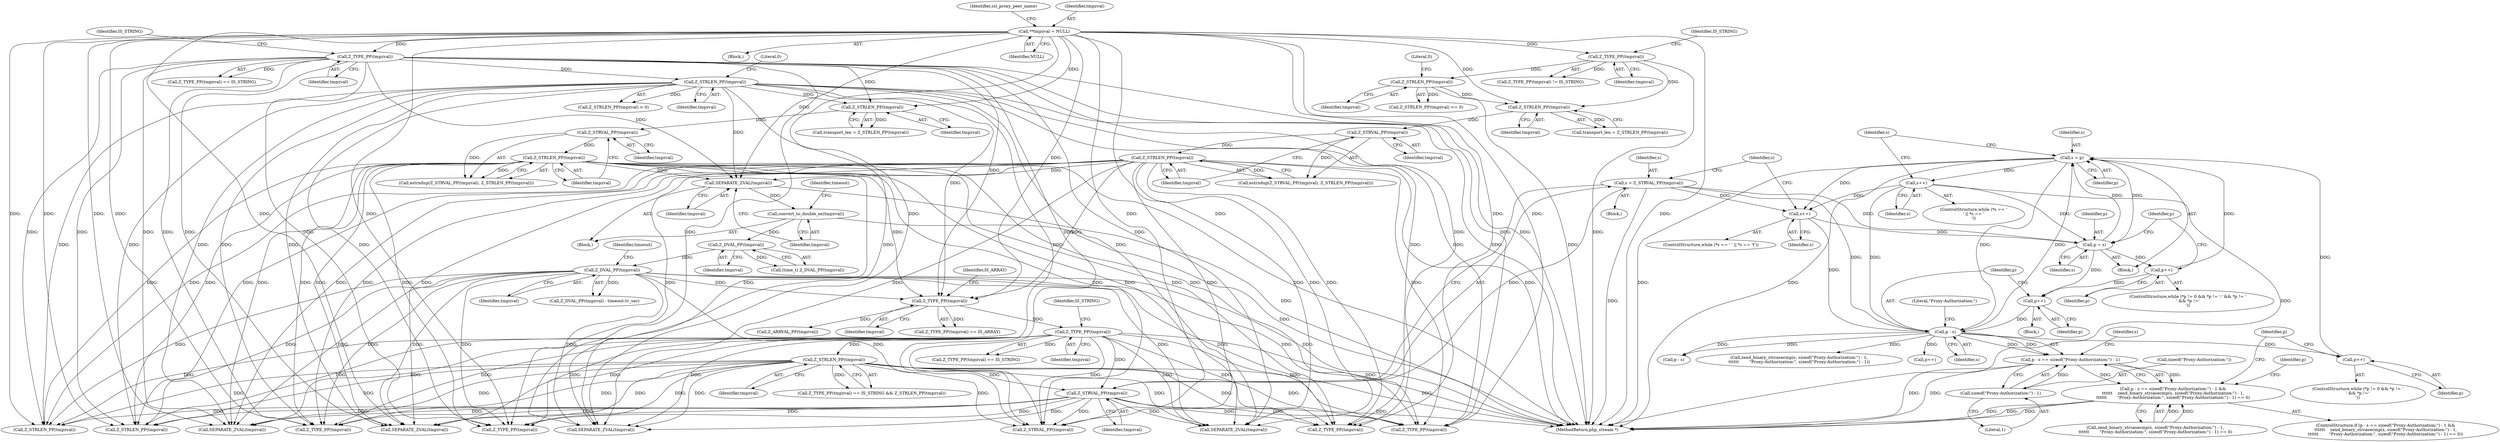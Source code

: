 digraph "0_php-src_523f230c831d7b33353203fa34aee4e92ac12bba@API" {
"1000923" [label="(Call,p - s == sizeof(\"Proxy-Authorization:\") - 1)"];
"1000924" [label="(Call,p - s)"];
"1000919" [label="(Call,p++)"];
"1000911" [label="(Call,p++)"];
"1000888" [label="(Call,p = s)"];
"1000997" [label="(Call,s = p)"];
"1000995" [label="(Call,p++)"];
"1000870" [label="(Call,s = Z_STRVAL_PP(tmpzval))"];
"1000872" [label="(Call,Z_STRVAL_PP(tmpzval))"];
"1000864" [label="(Call,Z_TYPE_PP(tmpzval))"];
"1000676" [label="(Call,Z_TYPE_PP(tmpzval))"];
"1000459" [label="(Call,Z_TYPE_PP(tmpzval))"];
"1000192" [label="(Call,**tmpzval = NULL)"];
"1000383" [label="(Call,Z_STRLEN_PP(tmpzval))"];
"1000381" [label="(Call,Z_STRVAL_PP(tmpzval))"];
"1000376" [label="(Call,Z_STRLEN_PP(tmpzval))"];
"1000348" [label="(Call,Z_TYPE_PP(tmpzval))"];
"1000352" [label="(Call,Z_STRLEN_PP(tmpzval))"];
"1000479" [label="(Call,Z_STRLEN_PP(tmpzval))"];
"1000477" [label="(Call,Z_STRVAL_PP(tmpzval))"];
"1000472" [label="(Call,Z_STRLEN_PP(tmpzval))"];
"1000463" [label="(Call,Z_STRLEN_PP(tmpzval))"];
"1000536" [label="(Call,Z_DVAL_PP(tmpzval))"];
"1000526" [label="(Call,Z_DVAL_PP(tmpzval))"];
"1000518" [label="(Call,convert_to_double_ex(tmpzval))"];
"1000516" [label="(Call,SEPARATE_ZVAL(tmpzval))"];
"1000867" [label="(Call,Z_STRLEN_PP(tmpzval))"];
"1000886" [label="(Call,s++)"];
"1001010" [label="(Call,s++)"];
"1000927" [label="(Call,sizeof(\"Proxy-Authorization:\") - 1)"];
"1000922" [label="(Call,p - s == sizeof(\"Proxy-Authorization:\") - 1 &&\n\t\t\t\t\t\t    zend_binary_strcasecmp(s, sizeof(\"Proxy-Authorization:\") - 1,\n\t\t\t\t\t\t        \"Proxy-Authorization:\", sizeof(\"Proxy-Authorization:\") - 1) == 0)"];
"1000919" [label="(Call,p++)"];
"1000349" [label="(Identifier,tmpzval)"];
"1000464" [label="(Identifier,tmpzval)"];
"1000462" [label="(Call,Z_STRLEN_PP(tmpzval) > 0)"];
"1000862" [label="(Call,Z_TYPE_PP(tmpzval) == IS_STRING && Z_STRLEN_PP(tmpzval))"];
"1000930" [label="(Literal,1)"];
"1000866" [label="(Identifier,IS_STRING)"];
"1000522" [label="(Identifier,timeout)"];
"1000381" [label="(Call,Z_STRVAL_PP(tmpzval))"];
"1000380" [label="(Call,estrndup(Z_STRVAL_PP(tmpzval), Z_STRLEN_PP(tmpzval)))"];
"1000479" [label="(Call,Z_STRLEN_PP(tmpzval))"];
"1000920" [label="(Identifier,p)"];
"1000460" [label="(Identifier,tmpzval)"];
"1002845" [label="(Call,SEPARATE_ZVAL(tmpzval))"];
"1000678" [label="(Identifier,IS_ARRAY)"];
"1000461" [label="(Identifier,IS_STRING)"];
"1000470" [label="(Call,transport_len = Z_STRLEN_PP(tmpzval))"];
"1000867" [label="(Call,Z_STRLEN_PP(tmpzval))"];
"1000537" [label="(Identifier,tmpzval)"];
"1000463" [label="(Call,Z_STRLEN_PP(tmpzval))"];
"1002264" [label="(Call,Z_TYPE_PP(tmpzval))"];
"1000873" [label="(Identifier,tmpzval)"];
"1000887" [label="(Identifier,s)"];
"1000675" [label="(Call,Z_TYPE_PP(tmpzval) == IS_ARRAY)"];
"1000352" [label="(Call,Z_STRLEN_PP(tmpzval))"];
"1002337" [label="(Call,Z_STRLEN_PP(tmpzval))"];
"1000924" [label="(Call,p - s)"];
"1000922" [label="(Call,p - s == sizeof(\"Proxy-Authorization:\") - 1 &&\n\t\t\t\t\t\t    zend_binary_strcasecmp(s, sizeof(\"Proxy-Authorization:\") - 1,\n\t\t\t\t\t\t        \"Proxy-Authorization:\", sizeof(\"Proxy-Authorization:\") - 1) == 0)"];
"1000923" [label="(Call,p - s == sizeof(\"Proxy-Authorization:\") - 1)"];
"1000929" [label="(Literal,\"Proxy-Authorization:\")"];
"1000473" [label="(Identifier,tmpzval)"];
"1001166" [label="(Call,Z_TYPE_PP(tmpzval))"];
"1000911" [label="(Call,p++)"];
"1000890" [label="(Identifier,s)"];
"1000458" [label="(Call,Z_TYPE_PP(tmpzval) == IS_STRING)"];
"1000527" [label="(Identifier,tmpzval)"];
"1002278" [label="(Call,Z_STRLEN_PP(tmpzval))"];
"1000161" [label="(Block,)"];
"1001011" [label="(Identifier,s)"];
"1000918" [label="(Block,)"];
"1000876" [label="(ControlStructure,while (*s == ' ' || *s == '\t'))"];
"1000477" [label="(Call,Z_STRVAL_PP(tmpzval))"];
"1001241" [label="(Call,SEPARATE_ZVAL(tmpzval))"];
"1000966" [label="(Call,p - s)"];
"1000872" [label="(Call,Z_STRVAL_PP(tmpzval))"];
"1000925" [label="(Identifier,p)"];
"1000869" [label="(Block,)"];
"1000863" [label="(Call,Z_TYPE_PP(tmpzval) == IS_STRING)"];
"1000383" [label="(Call,Z_STRLEN_PP(tmpzval))"];
"1000933" [label="(Identifier,s)"];
"1000192" [label="(Call,**tmpzval = NULL)"];
"1000889" [label="(Identifier,p)"];
"1000351" [label="(Call,Z_STRLEN_PP(tmpzval) <= 0)"];
"1000926" [label="(Identifier,s)"];
"1002743" [label="(Call,SEPARATE_ZVAL(tmpzval))"];
"1000677" [label="(Identifier,tmpzval)"];
"1000348" [label="(Call,Z_TYPE_PP(tmpzval))"];
"1000870" [label="(Call,s = Z_STRVAL_PP(tmpzval))"];
"1000891" [label="(ControlStructure,while (*p != 0 && *p != ':' && *p != '\r' && *p !='\n'))"];
"1001399" [label="(Call,Z_TYPE_PP(tmpzval))"];
"1000998" [label="(Identifier,s)"];
"1000517" [label="(Identifier,tmpzval)"];
"1001004" [label="(Identifier,s)"];
"1000880" [label="(Identifier,s)"];
"1000535" [label="(Call,Z_DVAL_PP(tmpzval) - timeout.tv_sec)"];
"1000949" [label="(Identifier,p)"];
"1000995" [label="(Call,p++)"];
"1000480" [label="(Identifier,tmpzval)"];
"1000875" [label="(Block,)"];
"1000536" [label="(Call,Z_DVAL_PP(tmpzval))"];
"1000984" [label="(Identifier,p)"];
"1002317" [label="(Call,Z_TYPE_PP(tmpzval))"];
"1000465" [label="(Literal,0)"];
"1000354" [label="(Literal,0)"];
"1000376" [label="(Call,Z_STRLEN_PP(tmpzval))"];
"1000888" [label="(Call,p = s)"];
"1000996" [label="(Identifier,p)"];
"1000539" [label="(Identifier,timeout)"];
"1000931" [label="(Call,zend_binary_strcasecmp(s, sizeof(\"Proxy-Authorization:\") - 1,\n\t\t\t\t\t\t        \"Proxy-Authorization:\", sizeof(\"Proxy-Authorization:\") - 1) == 0)"];
"1000999" [label="(Identifier,p)"];
"1000476" [label="(Call,estrndup(Z_STRVAL_PP(tmpzval), Z_STRLEN_PP(tmpzval)))"];
"1000864" [label="(Call,Z_TYPE_PP(tmpzval))"];
"1000347" [label="(Call,Z_TYPE_PP(tmpzval) != IS_STRING)"];
"1000932" [label="(Call,zend_binary_strcasecmp(s, sizeof(\"Proxy-Authorization:\") - 1,\n\t\t\t\t\t\t        \"Proxy-Authorization:\", sizeof(\"Proxy-Authorization:\") - 1))"];
"1000516" [label="(Call,SEPARATE_ZVAL(tmpzval))"];
"1000524" [label="(Call,(time_t) Z_DVAL_PP(tmpzval))"];
"1000997" [label="(Call,s = p)"];
"1000886" [label="(Call,s++)"];
"1000865" [label="(Identifier,tmpzval)"];
"1000912" [label="(Identifier,p)"];
"1000384" [label="(Identifier,tmpzval)"];
"1000515" [label="(Block,)"];
"1000519" [label="(Identifier,tmpzval)"];
"1000197" [label="(Identifier,ssl_proxy_peer_name)"];
"1000382" [label="(Identifier,tmpzval)"];
"1000374" [label="(Call,transport_len = Z_STRLEN_PP(tmpzval))"];
"1000960" [label="(Call,p++)"];
"1000526" [label="(Call,Z_DVAL_PP(tmpzval))"];
"1000194" [label="(Identifier,NULL)"];
"1000478" [label="(Identifier,tmpzval)"];
"1000868" [label="(Identifier,tmpzval)"];
"1000518" [label="(Call,convert_to_double_ex(tmpzval))"];
"1003233" [label="(MethodReturn,php_stream *)"];
"1000871" [label="(Identifier,s)"];
"1000353" [label="(Identifier,tmpzval)"];
"1000472" [label="(Call,Z_STRLEN_PP(tmpzval))"];
"1000895" [label="(Identifier,p)"];
"1000927" [label="(Call,sizeof(\"Proxy-Authorization:\") - 1)"];
"1000377" [label="(Identifier,tmpzval)"];
"1000676" [label="(Call,Z_TYPE_PP(tmpzval))"];
"1001000" [label="(ControlStructure,while (*s == '\r' || *s == '\n'))"];
"1000350" [label="(Identifier,IS_STRING)"];
"1001143" [label="(Call,SEPARATE_ZVAL(tmpzval))"];
"1000921" [label="(ControlStructure,if (p - s == sizeof(\"Proxy-Authorization:\") - 1 &&\n\t\t\t\t\t\t    zend_binary_strcasecmp(s, sizeof(\"Proxy-Authorization:\") - 1,\n\t\t\t\t\t\t        \"Proxy-Authorization:\", sizeof(\"Proxy-Authorization:\") - 1) == 0))"];
"1000928" [label="(Call,sizeof(\"Proxy-Authorization:\"))"];
"1001010" [label="(Call,s++)"];
"1000459" [label="(Call,Z_TYPE_PP(tmpzval))"];
"1000193" [label="(Identifier,tmpzval)"];
"1000980" [label="(ControlStructure,while (*p != 0 && *p != '\r' && *p !='\n'))"];
"1000687" [label="(Call,Z_ARRVAL_PP(tmpzval))"];
"1002365" [label="(Call,Z_STRVAL_PP(tmpzval))"];
"1000923" -> "1000922"  [label="AST: "];
"1000923" -> "1000927"  [label="CFG: "];
"1000924" -> "1000923"  [label="AST: "];
"1000927" -> "1000923"  [label="AST: "];
"1000933" -> "1000923"  [label="CFG: "];
"1000922" -> "1000923"  [label="CFG: "];
"1000923" -> "1003233"  [label="DDG: "];
"1000923" -> "1003233"  [label="DDG: "];
"1000923" -> "1000922"  [label="DDG: "];
"1000923" -> "1000922"  [label="DDG: "];
"1000924" -> "1000923"  [label="DDG: "];
"1000924" -> "1000923"  [label="DDG: "];
"1000927" -> "1000923"  [label="DDG: "];
"1000924" -> "1000926"  [label="CFG: "];
"1000925" -> "1000924"  [label="AST: "];
"1000926" -> "1000924"  [label="AST: "];
"1000929" -> "1000924"  [label="CFG: "];
"1000919" -> "1000924"  [label="DDG: "];
"1000997" -> "1000924"  [label="DDG: "];
"1000870" -> "1000924"  [label="DDG: "];
"1000886" -> "1000924"  [label="DDG: "];
"1001010" -> "1000924"  [label="DDG: "];
"1000924" -> "1000932"  [label="DDG: "];
"1000924" -> "1000960"  [label="DDG: "];
"1000924" -> "1000966"  [label="DDG: "];
"1000924" -> "1000966"  [label="DDG: "];
"1000924" -> "1000995"  [label="DDG: "];
"1000924" -> "1000997"  [label="DDG: "];
"1000919" -> "1000918"  [label="AST: "];
"1000919" -> "1000920"  [label="CFG: "];
"1000920" -> "1000919"  [label="AST: "];
"1000925" -> "1000919"  [label="CFG: "];
"1000911" -> "1000919"  [label="DDG: "];
"1000888" -> "1000919"  [label="DDG: "];
"1000911" -> "1000891"  [label="AST: "];
"1000911" -> "1000912"  [label="CFG: "];
"1000912" -> "1000911"  [label="AST: "];
"1000895" -> "1000911"  [label="CFG: "];
"1000888" -> "1000911"  [label="DDG: "];
"1000911" -> "1000997"  [label="DDG: "];
"1000888" -> "1000875"  [label="AST: "];
"1000888" -> "1000890"  [label="CFG: "];
"1000889" -> "1000888"  [label="AST: "];
"1000890" -> "1000888"  [label="AST: "];
"1000895" -> "1000888"  [label="CFG: "];
"1000997" -> "1000888"  [label="DDG: "];
"1000870" -> "1000888"  [label="DDG: "];
"1000886" -> "1000888"  [label="DDG: "];
"1001010" -> "1000888"  [label="DDG: "];
"1000888" -> "1000997"  [label="DDG: "];
"1000997" -> "1000875"  [label="AST: "];
"1000997" -> "1000999"  [label="CFG: "];
"1000998" -> "1000997"  [label="AST: "];
"1000999" -> "1000997"  [label="AST: "];
"1001004" -> "1000997"  [label="CFG: "];
"1000997" -> "1003233"  [label="DDG: "];
"1000997" -> "1003233"  [label="DDG: "];
"1000997" -> "1000886"  [label="DDG: "];
"1000995" -> "1000997"  [label="DDG: "];
"1000997" -> "1001010"  [label="DDG: "];
"1000995" -> "1000980"  [label="AST: "];
"1000995" -> "1000996"  [label="CFG: "];
"1000996" -> "1000995"  [label="AST: "];
"1000984" -> "1000995"  [label="CFG: "];
"1000870" -> "1000869"  [label="AST: "];
"1000870" -> "1000872"  [label="CFG: "];
"1000871" -> "1000870"  [label="AST: "];
"1000872" -> "1000870"  [label="AST: "];
"1000880" -> "1000870"  [label="CFG: "];
"1000870" -> "1003233"  [label="DDG: "];
"1000872" -> "1000870"  [label="DDG: "];
"1000870" -> "1000886"  [label="DDG: "];
"1000872" -> "1000873"  [label="CFG: "];
"1000873" -> "1000872"  [label="AST: "];
"1000872" -> "1003233"  [label="DDG: "];
"1000864" -> "1000872"  [label="DDG: "];
"1000867" -> "1000872"  [label="DDG: "];
"1000872" -> "1001143"  [label="DDG: "];
"1000872" -> "1001166"  [label="DDG: "];
"1000872" -> "1001241"  [label="DDG: "];
"1000872" -> "1001399"  [label="DDG: "];
"1000872" -> "1002264"  [label="DDG: "];
"1000872" -> "1002278"  [label="DDG: "];
"1000872" -> "1002317"  [label="DDG: "];
"1000872" -> "1002337"  [label="DDG: "];
"1000872" -> "1002365"  [label="DDG: "];
"1000872" -> "1002743"  [label="DDG: "];
"1000872" -> "1002845"  [label="DDG: "];
"1000864" -> "1000863"  [label="AST: "];
"1000864" -> "1000865"  [label="CFG: "];
"1000865" -> "1000864"  [label="AST: "];
"1000866" -> "1000864"  [label="CFG: "];
"1000864" -> "1003233"  [label="DDG: "];
"1000864" -> "1000863"  [label="DDG: "];
"1000676" -> "1000864"  [label="DDG: "];
"1000864" -> "1000867"  [label="DDG: "];
"1000864" -> "1001143"  [label="DDG: "];
"1000864" -> "1001166"  [label="DDG: "];
"1000864" -> "1001241"  [label="DDG: "];
"1000864" -> "1001399"  [label="DDG: "];
"1000864" -> "1002264"  [label="DDG: "];
"1000864" -> "1002278"  [label="DDG: "];
"1000864" -> "1002317"  [label="DDG: "];
"1000864" -> "1002337"  [label="DDG: "];
"1000864" -> "1002365"  [label="DDG: "];
"1000864" -> "1002743"  [label="DDG: "];
"1000864" -> "1002845"  [label="DDG: "];
"1000676" -> "1000675"  [label="AST: "];
"1000676" -> "1000677"  [label="CFG: "];
"1000677" -> "1000676"  [label="AST: "];
"1000678" -> "1000676"  [label="CFG: "];
"1000676" -> "1000675"  [label="DDG: "];
"1000459" -> "1000676"  [label="DDG: "];
"1000383" -> "1000676"  [label="DDG: "];
"1000479" -> "1000676"  [label="DDG: "];
"1000463" -> "1000676"  [label="DDG: "];
"1000192" -> "1000676"  [label="DDG: "];
"1000536" -> "1000676"  [label="DDG: "];
"1000676" -> "1000687"  [label="DDG: "];
"1000459" -> "1000458"  [label="AST: "];
"1000459" -> "1000460"  [label="CFG: "];
"1000460" -> "1000459"  [label="AST: "];
"1000461" -> "1000459"  [label="CFG: "];
"1000459" -> "1003233"  [label="DDG: "];
"1000459" -> "1000458"  [label="DDG: "];
"1000192" -> "1000459"  [label="DDG: "];
"1000459" -> "1000463"  [label="DDG: "];
"1000459" -> "1000472"  [label="DDG: "];
"1000459" -> "1000516"  [label="DDG: "];
"1000459" -> "1001143"  [label="DDG: "];
"1000459" -> "1001166"  [label="DDG: "];
"1000459" -> "1001241"  [label="DDG: "];
"1000459" -> "1001399"  [label="DDG: "];
"1000459" -> "1002264"  [label="DDG: "];
"1000459" -> "1002278"  [label="DDG: "];
"1000459" -> "1002317"  [label="DDG: "];
"1000459" -> "1002337"  [label="DDG: "];
"1000459" -> "1002365"  [label="DDG: "];
"1000459" -> "1002743"  [label="DDG: "];
"1000459" -> "1002845"  [label="DDG: "];
"1000192" -> "1000161"  [label="AST: "];
"1000192" -> "1000194"  [label="CFG: "];
"1000193" -> "1000192"  [label="AST: "];
"1000194" -> "1000192"  [label="AST: "];
"1000197" -> "1000192"  [label="CFG: "];
"1000192" -> "1003233"  [label="DDG: "];
"1000192" -> "1000348"  [label="DDG: "];
"1000192" -> "1000376"  [label="DDG: "];
"1000192" -> "1000472"  [label="DDG: "];
"1000192" -> "1000516"  [label="DDG: "];
"1000192" -> "1001143"  [label="DDG: "];
"1000192" -> "1001166"  [label="DDG: "];
"1000192" -> "1001241"  [label="DDG: "];
"1000192" -> "1001399"  [label="DDG: "];
"1000192" -> "1002264"  [label="DDG: "];
"1000192" -> "1002278"  [label="DDG: "];
"1000192" -> "1002317"  [label="DDG: "];
"1000192" -> "1002337"  [label="DDG: "];
"1000192" -> "1002365"  [label="DDG: "];
"1000192" -> "1002743"  [label="DDG: "];
"1000192" -> "1002845"  [label="DDG: "];
"1000383" -> "1000380"  [label="AST: "];
"1000383" -> "1000384"  [label="CFG: "];
"1000384" -> "1000383"  [label="AST: "];
"1000380" -> "1000383"  [label="CFG: "];
"1000383" -> "1003233"  [label="DDG: "];
"1000383" -> "1000380"  [label="DDG: "];
"1000381" -> "1000383"  [label="DDG: "];
"1000383" -> "1000516"  [label="DDG: "];
"1000383" -> "1001143"  [label="DDG: "];
"1000383" -> "1001166"  [label="DDG: "];
"1000383" -> "1001241"  [label="DDG: "];
"1000383" -> "1001399"  [label="DDG: "];
"1000383" -> "1002264"  [label="DDG: "];
"1000383" -> "1002278"  [label="DDG: "];
"1000383" -> "1002317"  [label="DDG: "];
"1000383" -> "1002337"  [label="DDG: "];
"1000383" -> "1002365"  [label="DDG: "];
"1000383" -> "1002743"  [label="DDG: "];
"1000383" -> "1002845"  [label="DDG: "];
"1000381" -> "1000380"  [label="AST: "];
"1000381" -> "1000382"  [label="CFG: "];
"1000382" -> "1000381"  [label="AST: "];
"1000384" -> "1000381"  [label="CFG: "];
"1000381" -> "1000380"  [label="DDG: "];
"1000376" -> "1000381"  [label="DDG: "];
"1000376" -> "1000374"  [label="AST: "];
"1000376" -> "1000377"  [label="CFG: "];
"1000377" -> "1000376"  [label="AST: "];
"1000374" -> "1000376"  [label="CFG: "];
"1000376" -> "1000374"  [label="DDG: "];
"1000348" -> "1000376"  [label="DDG: "];
"1000352" -> "1000376"  [label="DDG: "];
"1000348" -> "1000347"  [label="AST: "];
"1000348" -> "1000349"  [label="CFG: "];
"1000349" -> "1000348"  [label="AST: "];
"1000350" -> "1000348"  [label="CFG: "];
"1000348" -> "1003233"  [label="DDG: "];
"1000348" -> "1000347"  [label="DDG: "];
"1000348" -> "1000352"  [label="DDG: "];
"1000352" -> "1000351"  [label="AST: "];
"1000352" -> "1000353"  [label="CFG: "];
"1000353" -> "1000352"  [label="AST: "];
"1000354" -> "1000352"  [label="CFG: "];
"1000352" -> "1003233"  [label="DDG: "];
"1000352" -> "1000351"  [label="DDG: "];
"1000479" -> "1000476"  [label="AST: "];
"1000479" -> "1000480"  [label="CFG: "];
"1000480" -> "1000479"  [label="AST: "];
"1000476" -> "1000479"  [label="CFG: "];
"1000479" -> "1003233"  [label="DDG: "];
"1000479" -> "1000476"  [label="DDG: "];
"1000477" -> "1000479"  [label="DDG: "];
"1000479" -> "1000516"  [label="DDG: "];
"1000479" -> "1001143"  [label="DDG: "];
"1000479" -> "1001166"  [label="DDG: "];
"1000479" -> "1001241"  [label="DDG: "];
"1000479" -> "1001399"  [label="DDG: "];
"1000479" -> "1002264"  [label="DDG: "];
"1000479" -> "1002278"  [label="DDG: "];
"1000479" -> "1002317"  [label="DDG: "];
"1000479" -> "1002337"  [label="DDG: "];
"1000479" -> "1002365"  [label="DDG: "];
"1000479" -> "1002743"  [label="DDG: "];
"1000479" -> "1002845"  [label="DDG: "];
"1000477" -> "1000476"  [label="AST: "];
"1000477" -> "1000478"  [label="CFG: "];
"1000478" -> "1000477"  [label="AST: "];
"1000480" -> "1000477"  [label="CFG: "];
"1000477" -> "1000476"  [label="DDG: "];
"1000472" -> "1000477"  [label="DDG: "];
"1000472" -> "1000470"  [label="AST: "];
"1000472" -> "1000473"  [label="CFG: "];
"1000473" -> "1000472"  [label="AST: "];
"1000470" -> "1000472"  [label="CFG: "];
"1000472" -> "1000470"  [label="DDG: "];
"1000463" -> "1000472"  [label="DDG: "];
"1000463" -> "1000462"  [label="AST: "];
"1000463" -> "1000464"  [label="CFG: "];
"1000464" -> "1000463"  [label="AST: "];
"1000465" -> "1000463"  [label="CFG: "];
"1000463" -> "1003233"  [label="DDG: "];
"1000463" -> "1000462"  [label="DDG: "];
"1000463" -> "1000516"  [label="DDG: "];
"1000463" -> "1001143"  [label="DDG: "];
"1000463" -> "1001166"  [label="DDG: "];
"1000463" -> "1001241"  [label="DDG: "];
"1000463" -> "1001399"  [label="DDG: "];
"1000463" -> "1002264"  [label="DDG: "];
"1000463" -> "1002278"  [label="DDG: "];
"1000463" -> "1002317"  [label="DDG: "];
"1000463" -> "1002337"  [label="DDG: "];
"1000463" -> "1002365"  [label="DDG: "];
"1000463" -> "1002743"  [label="DDG: "];
"1000463" -> "1002845"  [label="DDG: "];
"1000536" -> "1000535"  [label="AST: "];
"1000536" -> "1000537"  [label="CFG: "];
"1000537" -> "1000536"  [label="AST: "];
"1000539" -> "1000536"  [label="CFG: "];
"1000536" -> "1003233"  [label="DDG: "];
"1000536" -> "1000535"  [label="DDG: "];
"1000526" -> "1000536"  [label="DDG: "];
"1000536" -> "1001143"  [label="DDG: "];
"1000536" -> "1001166"  [label="DDG: "];
"1000536" -> "1001241"  [label="DDG: "];
"1000536" -> "1001399"  [label="DDG: "];
"1000536" -> "1002264"  [label="DDG: "];
"1000536" -> "1002278"  [label="DDG: "];
"1000536" -> "1002317"  [label="DDG: "];
"1000536" -> "1002337"  [label="DDG: "];
"1000536" -> "1002365"  [label="DDG: "];
"1000536" -> "1002743"  [label="DDG: "];
"1000536" -> "1002845"  [label="DDG: "];
"1000526" -> "1000524"  [label="AST: "];
"1000526" -> "1000527"  [label="CFG: "];
"1000527" -> "1000526"  [label="AST: "];
"1000524" -> "1000526"  [label="CFG: "];
"1000526" -> "1000524"  [label="DDG: "];
"1000518" -> "1000526"  [label="DDG: "];
"1000518" -> "1000515"  [label="AST: "];
"1000518" -> "1000519"  [label="CFG: "];
"1000519" -> "1000518"  [label="AST: "];
"1000522" -> "1000518"  [label="CFG: "];
"1000518" -> "1003233"  [label="DDG: "];
"1000516" -> "1000518"  [label="DDG: "];
"1000516" -> "1000515"  [label="AST: "];
"1000516" -> "1000517"  [label="CFG: "];
"1000517" -> "1000516"  [label="AST: "];
"1000519" -> "1000516"  [label="CFG: "];
"1000516" -> "1003233"  [label="DDG: "];
"1000867" -> "1000862"  [label="AST: "];
"1000867" -> "1000868"  [label="CFG: "];
"1000868" -> "1000867"  [label="AST: "];
"1000862" -> "1000867"  [label="CFG: "];
"1000867" -> "1003233"  [label="DDG: "];
"1000867" -> "1000862"  [label="DDG: "];
"1000867" -> "1001143"  [label="DDG: "];
"1000867" -> "1001166"  [label="DDG: "];
"1000867" -> "1001241"  [label="DDG: "];
"1000867" -> "1001399"  [label="DDG: "];
"1000867" -> "1002264"  [label="DDG: "];
"1000867" -> "1002278"  [label="DDG: "];
"1000867" -> "1002317"  [label="DDG: "];
"1000867" -> "1002337"  [label="DDG: "];
"1000867" -> "1002365"  [label="DDG: "];
"1000867" -> "1002743"  [label="DDG: "];
"1000867" -> "1002845"  [label="DDG: "];
"1000886" -> "1000876"  [label="AST: "];
"1000886" -> "1000887"  [label="CFG: "];
"1000887" -> "1000886"  [label="AST: "];
"1000880" -> "1000886"  [label="CFG: "];
"1001010" -> "1000886"  [label="DDG: "];
"1001010" -> "1001000"  [label="AST: "];
"1001010" -> "1001011"  [label="CFG: "];
"1001011" -> "1001010"  [label="AST: "];
"1001004" -> "1001010"  [label="CFG: "];
"1001010" -> "1003233"  [label="DDG: "];
"1000927" -> "1000930"  [label="CFG: "];
"1000928" -> "1000927"  [label="AST: "];
"1000930" -> "1000927"  [label="AST: "];
"1000922" -> "1000921"  [label="AST: "];
"1000922" -> "1000931"  [label="CFG: "];
"1000931" -> "1000922"  [label="AST: "];
"1000949" -> "1000922"  [label="CFG: "];
"1000984" -> "1000922"  [label="CFG: "];
"1000922" -> "1003233"  [label="DDG: "];
"1000922" -> "1003233"  [label="DDG: "];
"1000922" -> "1003233"  [label="DDG: "];
"1000931" -> "1000922"  [label="DDG: "];
"1000931" -> "1000922"  [label="DDG: "];
}
